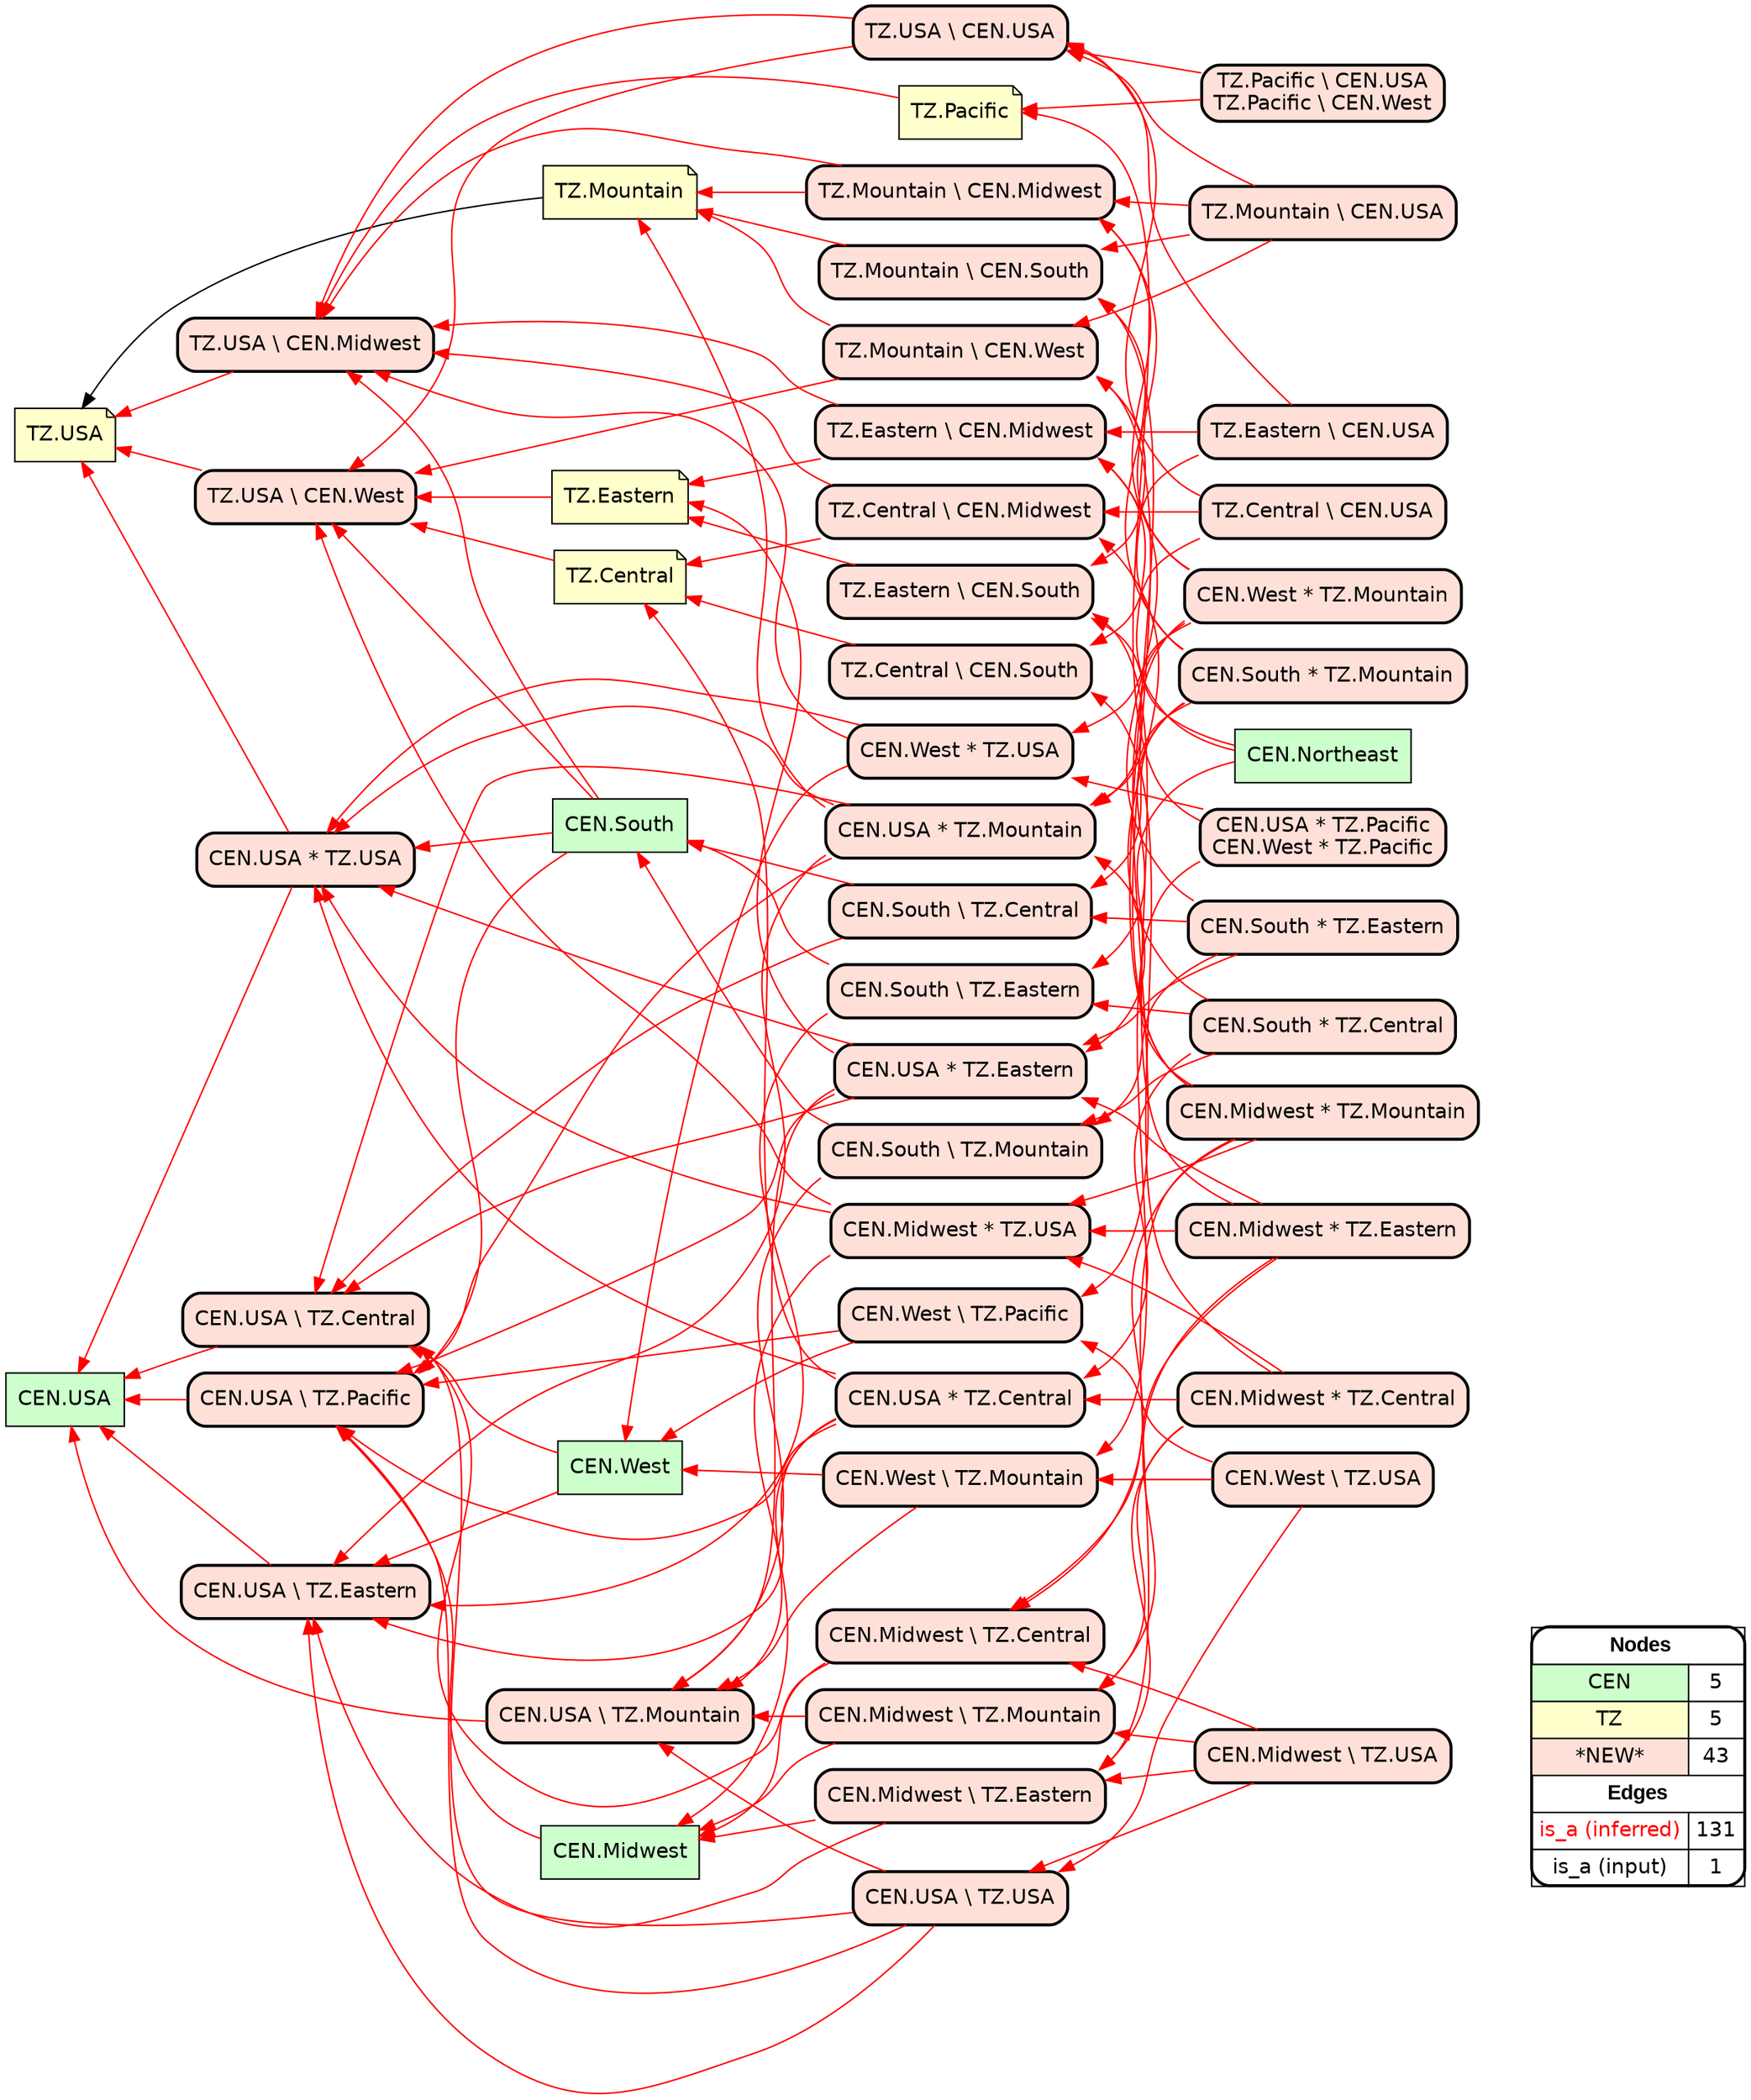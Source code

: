 digraph{
rankdir=RL
node[shape=box style=filled fillcolor="#CCFFCC" fontname="helvetica"] 
"CEN.Northeast"
"CEN.South"
"CEN.USA"
"CEN.Midwest"
"CEN.West"
node[shape=note style=filled fillcolor="#FFFFCC" fontname="helvetica"] 
"TZ.Eastern"
"TZ.Central"
"TZ.Mountain"
"TZ.Pacific"
"TZ.USA"
node[shape=box style="filled,rounded,bold" fillcolor="#FFE0D8" fontname="helvetica"] 
"CEN.West \\ TZ.Pacific"
"CEN.South * TZ.Eastern"
"CEN.USA * TZ.Central"
"CEN.South \\ TZ.Eastern"
"CEN.South * TZ.Central"
"TZ.USA \\ CEN.Midwest"
"CEN.South * TZ.Mountain"
"CEN.Midwest \\ TZ.Mountain"
"CEN.Midwest \\ TZ.Central"
"CEN.Midwest * TZ.Eastern"
"CEN.USA \\ TZ.Pacific"
"CEN.Midwest * TZ.Central"
"CEN.Midwest * TZ.Mountain"
"TZ.Mountain \\ CEN.West"
"CEN.USA * TZ.Eastern"
"CEN.USA \\ TZ.Mountain"
"TZ.Mountain \\ CEN.Midwest"
"TZ.Mountain \\ CEN.South"
"CEN.South \\ TZ.Central"
"CEN.USA \\ TZ.USA"
"TZ.Eastern \\ CEN.South"
"CEN.West \\ TZ.USA"
"CEN.USA * TZ.Pacific\nCEN.West * TZ.Pacific"
"TZ.Mountain \\ CEN.USA"
"CEN.West * TZ.USA"
"CEN.Midwest * TZ.USA"
"TZ.Central \\ CEN.South"
"TZ.Eastern \\ CEN.USA"
"TZ.USA \\ CEN.USA"
"TZ.Central \\ CEN.Midwest"
"CEN.USA * TZ.Mountain"
"CEN.West \\ TZ.Mountain"
"TZ.Central \\ CEN.USA"
"TZ.USA \\ CEN.West"
"CEN.USA * TZ.USA"
"CEN.Midwest \\ TZ.Eastern"
"CEN.USA \\ TZ.Eastern"
"CEN.USA \\ TZ.Central"
"CEN.West * TZ.Mountain"
"TZ.Pacific \\ CEN.USA\nTZ.Pacific \\ CEN.West"
"CEN.Midwest \\ TZ.USA"
"TZ.Eastern \\ CEN.Midwest"
"CEN.South \\ TZ.Mountain"
edge[arrowhead=normal style=dotted color="#000000" constraint=true penwidth=1]
edge[arrowhead=normal style=solid color="#FF0000" constraint=true penwidth=1]
"CEN.South * TZ.Central" -> "CEN.South \\ TZ.Mountain"
"CEN.Midwest * TZ.Eastern" -> "CEN.Midwest \\ TZ.Central"
"CEN.Midwest * TZ.Central" -> "CEN.Midwest \\ TZ.Eastern"
"CEN.Midwest * TZ.Mountain" -> "TZ.Mountain \\ CEN.South"
"TZ.Pacific" -> "TZ.USA \\ CEN.Midwest"
"CEN.West \\ TZ.USA" -> "CEN.West \\ TZ.Pacific"
"CEN.South" -> "CEN.USA * TZ.USA"
"TZ.Eastern" -> "TZ.USA \\ CEN.West"
"CEN.USA * TZ.Mountain" -> "TZ.Mountain"
"TZ.Mountain \\ CEN.West" -> "TZ.USA \\ CEN.West"
"CEN.South * TZ.Central" -> "CEN.South \\ TZ.Eastern"
"TZ.Central \\ CEN.Midwest" -> "TZ.USA \\ CEN.Midwest"
"CEN.Northeast" -> "CEN.USA * TZ.Eastern"
"CEN.West * TZ.USA" -> "CEN.West"
"TZ.Eastern \\ CEN.USA" -> "TZ.USA \\ CEN.USA"
"CEN.USA * TZ.Pacific\nCEN.West * TZ.Pacific" -> "CEN.West * TZ.USA"
"CEN.Midwest * TZ.Mountain" -> "CEN.USA * TZ.Mountain"
"CEN.West" -> "CEN.USA \\ TZ.Eastern"
"CEN.West \\ TZ.USA" -> "CEN.West \\ TZ.Mountain"
"CEN.Midwest \\ TZ.USA" -> "CEN.Midwest \\ TZ.Eastern"
"TZ.Pacific \\ CEN.USA\nTZ.Pacific \\ CEN.West" -> "TZ.Pacific"
"CEN.Midwest * TZ.Central" -> "TZ.Central \\ CEN.South"
"CEN.West * TZ.Mountain" -> "CEN.USA * TZ.Mountain"
"CEN.South" -> "TZ.USA \\ CEN.West"
"CEN.Midwest * TZ.Eastern" -> "TZ.Eastern \\ CEN.South"
"TZ.Eastern \\ CEN.USA" -> "TZ.Eastern \\ CEN.Midwest"
"TZ.Central \\ CEN.Midwest" -> "TZ.Central"
"CEN.Midwest * TZ.Central" -> "CEN.Midwest * TZ.USA"
"CEN.USA * TZ.Eastern" -> "CEN.USA * TZ.USA"
"CEN.Midwest" -> "CEN.USA \\ TZ.Pacific"
"TZ.Central \\ CEN.USA" -> "TZ.USA \\ CEN.USA"
"CEN.USA * TZ.Mountain" -> "CEN.USA \\ TZ.Pacific"
"CEN.Midwest * TZ.Mountain" -> "CEN.Midwest \\ TZ.Eastern"
"CEN.USA \\ TZ.Pacific" -> "CEN.USA"
"CEN.South * TZ.Eastern" -> "TZ.Eastern \\ CEN.Midwest"
"CEN.USA * TZ.Central" -> "CEN.USA * TZ.USA"
"CEN.USA * TZ.USA" -> "TZ.USA"
"CEN.Midwest \\ TZ.Central" -> "CEN.USA \\ TZ.Central"
"CEN.USA * TZ.Mountain" -> "CEN.USA \\ TZ.Eastern"
"CEN.South * TZ.Eastern" -> "CEN.USA * TZ.Eastern"
"CEN.Midwest \\ TZ.Eastern" -> "CEN.Midwest"
"TZ.USA \\ CEN.USA" -> "TZ.USA \\ CEN.West"
"TZ.Central" -> "TZ.USA \\ CEN.West"
"CEN.West * TZ.Mountain" -> "CEN.West \\ TZ.Pacific"
"CEN.South \\ TZ.Mountain" -> "CEN.South"
"CEN.South \\ TZ.Central" -> "CEN.USA \\ TZ.Central"
"CEN.Midwest * TZ.USA" -> "CEN.USA * TZ.USA"
"CEN.USA \\ TZ.USA" -> "CEN.USA \\ TZ.Pacific"
"CEN.Midwest \\ TZ.USA" -> "CEN.USA \\ TZ.USA"
"CEN.West \\ TZ.Mountain" -> "CEN.USA \\ TZ.Mountain"
"CEN.South \\ TZ.Eastern" -> "CEN.South"
"CEN.USA * TZ.Mountain" -> "CEN.USA \\ TZ.Central"
"CEN.South" -> "TZ.USA \\ CEN.Midwest"
"CEN.South * TZ.Mountain" -> "TZ.Mountain \\ CEN.West"
"TZ.Eastern \\ CEN.South" -> "TZ.Eastern"
"TZ.Pacific \\ CEN.USA\nTZ.Pacific \\ CEN.West" -> "TZ.USA \\ CEN.USA"
"CEN.USA \\ TZ.Mountain" -> "CEN.USA"
"CEN.Midwest * TZ.Eastern" -> "CEN.Midwest * TZ.USA"
"CEN.Midwest * TZ.Central" -> "CEN.USA * TZ.Central"
"CEN.USA * TZ.Central" -> "CEN.USA \\ TZ.Mountain"
"CEN.South * TZ.Mountain" -> "TZ.Mountain \\ CEN.Midwest"
"CEN.Midwest * TZ.Mountain" -> "TZ.Mountain \\ CEN.West"
"CEN.South" -> "CEN.USA \\ TZ.Pacific"
"CEN.USA * TZ.Pacific\nCEN.West * TZ.Pacific" -> "TZ.Pacific"
"CEN.USA * TZ.Central" -> "CEN.USA \\ TZ.Pacific"
"CEN.USA * TZ.Eastern" -> "CEN.USA \\ TZ.Mountain"
"TZ.Central \\ CEN.USA" -> "TZ.Central \\ CEN.South"
"TZ.Mountain \\ CEN.South" -> "TZ.Mountain"
"CEN.West \\ TZ.Mountain" -> "CEN.West"
"TZ.USA \\ CEN.Midwest" -> "TZ.USA"
"CEN.South * TZ.Central" -> "CEN.USA * TZ.Central"
"TZ.Mountain \\ CEN.Midwest" -> "TZ.USA \\ CEN.Midwest"
"TZ.Mountain \\ CEN.USA" -> "TZ.Mountain \\ CEN.South"
"CEN.Midwest * TZ.Mountain" -> "CEN.Midwest * TZ.USA"
"TZ.Eastern \\ CEN.USA" -> "TZ.Eastern \\ CEN.South"
"CEN.South \\ TZ.Central" -> "CEN.South"
"CEN.USA \\ TZ.USA" -> "CEN.USA \\ TZ.Central"
"TZ.Mountain \\ CEN.USA" -> "TZ.Mountain \\ CEN.West"
"CEN.South * TZ.Eastern" -> "CEN.South \\ TZ.Mountain"
"CEN.West \\ TZ.USA" -> "CEN.USA \\ TZ.USA"
"CEN.USA * TZ.Central" -> "CEN.USA \\ TZ.Eastern"
"CEN.West * TZ.USA" -> "CEN.USA * TZ.USA"
"CEN.West * TZ.Mountain" -> "CEN.West * TZ.USA"
"CEN.USA * TZ.Central" -> "TZ.Central"
"CEN.Midwest \\ TZ.Central" -> "CEN.Midwest"
"CEN.West * TZ.Mountain" -> "TZ.Mountain \\ CEN.Midwest"
"CEN.Midwest * TZ.USA" -> "CEN.Midwest"
"CEN.Midwest * TZ.Eastern" -> "CEN.Midwest \\ TZ.Mountain"
"TZ.Eastern \\ CEN.Midwest" -> "TZ.Eastern"
"CEN.USA * TZ.Mountain" -> "CEN.USA * TZ.USA"
"CEN.West" -> "CEN.USA \\ TZ.Central"
"CEN.USA \\ TZ.USA" -> "CEN.USA \\ TZ.Eastern"
"CEN.USA * TZ.Eastern" -> "CEN.USA \\ TZ.Central"
"TZ.USA \\ CEN.West" -> "TZ.USA"
"CEN.Midwest * TZ.Eastern" -> "CEN.USA * TZ.Eastern"
"CEN.Midwest \\ TZ.Mountain" -> "CEN.Midwest"
"CEN.Midwest \\ TZ.Eastern" -> "CEN.USA \\ TZ.Eastern"
"CEN.Midwest * TZ.Central" -> "CEN.Midwest \\ TZ.Mountain"
"CEN.South * TZ.Mountain" -> "CEN.USA * TZ.Mountain"
"TZ.Mountain \\ CEN.West" -> "TZ.Mountain"
"CEN.West * TZ.USA" -> "TZ.USA \\ CEN.Midwest"
"TZ.Mountain \\ CEN.USA" -> "TZ.Mountain \\ CEN.Midwest"
"TZ.Eastern \\ CEN.Midwest" -> "TZ.USA \\ CEN.Midwest"
"TZ.Central \\ CEN.USA" -> "TZ.Central \\ CEN.Midwest"
"CEN.Northeast" -> "TZ.Eastern \\ CEN.South"
"CEN.South * TZ.Central" -> "TZ.Central \\ CEN.Midwest"
"CEN.USA * TZ.Pacific\nCEN.West * TZ.Pacific" -> "CEN.West \\ TZ.Mountain"
"TZ.USA \\ CEN.USA" -> "TZ.USA \\ CEN.Midwest"
"CEN.Midwest \\ TZ.USA" -> "CEN.Midwest \\ TZ.Mountain"
"CEN.Midwest \\ TZ.USA" -> "CEN.Midwest \\ TZ.Central"
"CEN.Midwest * TZ.USA" -> "TZ.USA \\ CEN.West"
"CEN.West \\ TZ.Pacific" -> "CEN.USA \\ TZ.Pacific"
"CEN.Midwest \\ TZ.Mountain" -> "CEN.USA \\ TZ.Mountain"
"CEN.Northeast" -> "TZ.Eastern \\ CEN.Midwest"
"CEN.West * TZ.Mountain" -> "TZ.Mountain \\ CEN.South"
"CEN.USA * TZ.USA" -> "CEN.USA"
"CEN.South \\ TZ.Eastern" -> "CEN.USA \\ TZ.Eastern"
"CEN.USA * TZ.Eastern" -> "CEN.USA \\ TZ.Pacific"
"CEN.USA \\ TZ.USA" -> "CEN.USA \\ TZ.Mountain"
"CEN.Midwest * TZ.Mountain" -> "CEN.Midwest \\ TZ.Central"
"CEN.South \\ TZ.Mountain" -> "CEN.USA \\ TZ.Mountain"
"CEN.USA \\ TZ.Eastern" -> "CEN.USA"
"CEN.South * TZ.Mountain" -> "CEN.South \\ TZ.Central"
"CEN.USA * TZ.Eastern" -> "TZ.Eastern"
"TZ.Central \\ CEN.South" -> "TZ.Central"
"CEN.West \\ TZ.Pacific" -> "CEN.West"
"TZ.Mountain \\ CEN.Midwest" -> "TZ.Mountain"
"CEN.USA \\ TZ.Central" -> "CEN.USA"
"CEN.South * TZ.Eastern" -> "CEN.South \\ TZ.Central"
"TZ.Mountain \\ CEN.USA" -> "TZ.USA \\ CEN.USA"
"CEN.South * TZ.Mountain" -> "CEN.South \\ TZ.Eastern"
edge[arrowhead=normal style=solid color="#000000" constraint=true penwidth=1]
"TZ.Mountain" -> "TZ.USA"
node[shape=box] 
{rank=source Legend [fillcolor= white margin=0 label=< 
 <TABLE BORDER="0" CELLBORDER="1" CELLSPACING="0" CELLPADDING="4"> 
<TR> <TD COLSPAN="2"><font face="Arial Black"> Nodes</font></TD> </TR> 
<TR> 
 <TD bgcolor="#CCFFCC" fontname="helvetica">CEN</TD> 
 <TD>5</TD> 
 </TR> 
<TR> 
 <TD bgcolor="#FFFFCC" fontname="helvetica">TZ</TD> 
 <TD>5</TD> 
 </TR> 
<TR> 
 <TD bgcolor="#FFE0D8" fontname="helvetica">*NEW*</TD> 
 <TD>43</TD> 
 </TR> 
<TR> <TD COLSPAN="2"><font face = "Arial Black"> Edges </font></TD> </TR> 
<TR> 
 <TD><font color ="#FF0000">is_a (inferred)</font></TD><TD>131</TD>
</TR>
<TR> 
 <TD><font color ="#000000">is_a (input)</font></TD><TD>1</TD>
</TR>
</TABLE> 
 >] } 
}